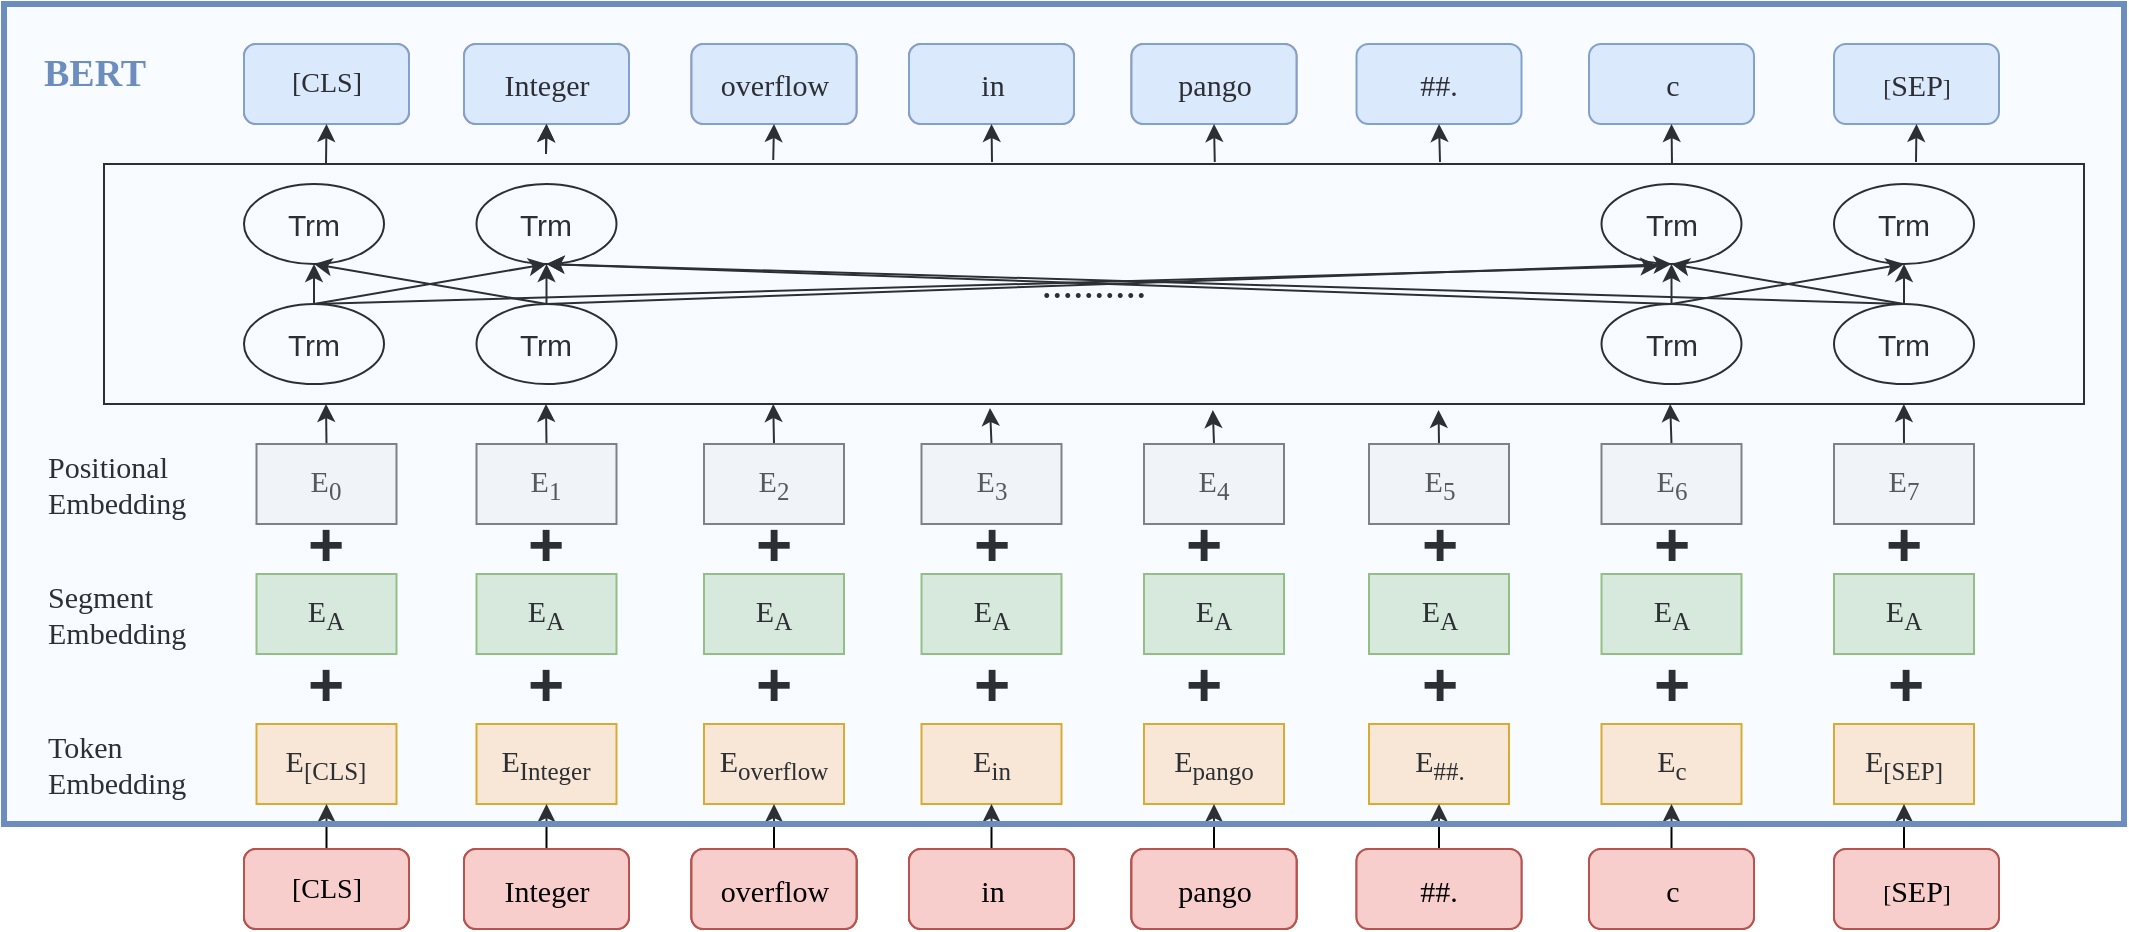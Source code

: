 <mxfile version="14.4.8" type="github"><diagram id="G2LSV3_IkCf2J7mjHsJS" name="Page-1"><mxGraphModel dx="1038" dy="587" grid="1" gridSize="10" guides="1" tooltips="1" connect="1" arrows="1" fold="1" page="1" pageScale="1" pageWidth="827" pageHeight="1169" math="0" shadow="0"><root><mxCell id="0"/><mxCell id="1" parent="0"/><mxCell id="vLd1YITAkGMZS5_IeI1K-62" value="&lt;font style=&quot;font-size: 21px&quot;&gt;..........&lt;/font&gt;" style="rounded=0;whiteSpace=wrap;html=1;fontFamily=Times New Roman;" parent="1" vertex="1"><mxGeometry x="330" y="340" width="990" height="120" as="geometry"/></mxCell><mxCell id="vLd1YITAkGMZS5_IeI1K-113" value="&lt;font style=&quot;font-size: 15px&quot; face=&quot;Times New Roman&quot;&gt;Integer&lt;/font&gt;" style="rounded=1;whiteSpace=wrap;html=1;fillColor=#f8cecc;strokeColor=#b85450;" parent="1" vertex="1"><mxGeometry x="510" y="682.5" width="82.5" height="40" as="geometry"/></mxCell><mxCell id="vLd1YITAkGMZS5_IeI1K-118" value="&lt;font style=&quot;font-size: 14px&quot; face=&quot;Times New Roman&quot;&gt;CLS&lt;/font&gt;" style="rounded=1;whiteSpace=wrap;html=1;fillColor=#f8cecc;strokeColor=#b85450;" parent="1" vertex="1"><mxGeometry x="400" y="682.5" width="82.5" height="40" as="geometry"/></mxCell><mxCell id="vLd1YITAkGMZS5_IeI1K-119" value="&lt;font style=&quot;font-size: 15px&quot; face=&quot;Times New Roman&quot;&gt;overflow&lt;/font&gt;" style="rounded=1;whiteSpace=wrap;html=1;fillColor=#f8cecc;strokeColor=#b85450;" parent="1" vertex="1"><mxGeometry x="623.75" y="682.5" width="82.5" height="40" as="geometry"/></mxCell><mxCell id="vLd1YITAkGMZS5_IeI1K-120" value="&lt;font style=&quot;font-size: 15px&quot; face=&quot;Times New Roman&quot;&gt;in&lt;/font&gt;" style="rounded=1;whiteSpace=wrap;html=1;fillColor=#f8cecc;strokeColor=#b85450;" parent="1" vertex="1"><mxGeometry x="732.5" y="682.5" width="82.5" height="40" as="geometry"/></mxCell><mxCell id="vLd1YITAkGMZS5_IeI1K-121" value="&lt;font style=&quot;font-size: 15px&quot; face=&quot;Times New Roman&quot;&gt;pango&lt;/font&gt;" style="rounded=1;whiteSpace=wrap;html=1;fillColor=#f8cecc;strokeColor=#b85450;" parent="1" vertex="1"><mxGeometry x="843.75" y="682.5" width="82.5" height="40" as="geometry"/></mxCell><mxCell id="vLd1YITAkGMZS5_IeI1K-123" value="&lt;font style=&quot;font-size: 15px&quot; face=&quot;Times New Roman&quot;&gt;##.&lt;/font&gt;" style="rounded=1;whiteSpace=wrap;html=1;fillColor=#f8cecc;strokeColor=#b85450;" parent="1" vertex="1"><mxGeometry x="956.25" y="682.5" width="82.5" height="40" as="geometry"/></mxCell><mxCell id="vLd1YITAkGMZS5_IeI1K-124" value="&lt;font style=&quot;font-size: 15px&quot; face=&quot;Times New Roman&quot;&gt;c&lt;/font&gt;" style="rounded=1;whiteSpace=wrap;html=1;fillColor=#f8cecc;strokeColor=#b85450;" parent="1" vertex="1"><mxGeometry x="1072.5" y="682.5" width="82.5" height="40" as="geometry"/></mxCell><mxCell id="vLd1YITAkGMZS5_IeI1K-127" value="&lt;font face=&quot;Times New Roman&quot;&gt;[&lt;font style=&quot;font-size: 15px&quot;&gt;SEP&lt;/font&gt;]&lt;/font&gt;" style="rounded=1;whiteSpace=wrap;html=1;fillColor=#f8cecc;strokeColor=#b85450;" parent="1" vertex="1"><mxGeometry x="1195" y="682.5" width="82.5" height="40" as="geometry"/></mxCell><mxCell id="vLd1YITAkGMZS5_IeI1K-128" value="&lt;font style=&quot;font-size: 15px&quot; face=&quot;Times New Roman&quot;&gt;E&lt;sub&gt;[CLS]&lt;/sub&gt;&lt;/font&gt;" style="rounded=0;whiteSpace=wrap;html=1;fillColor=#ffe6cc;strokeColor=#d79b00;" parent="1" vertex="1"><mxGeometry x="406.25" y="620" width="70" height="40" as="geometry"/></mxCell><mxCell id="vLd1YITAkGMZS5_IeI1K-129" value="&lt;font style=&quot;font-size: 15px&quot; face=&quot;Times New Roman&quot;&gt;E&lt;sub&gt;Integer&lt;/sub&gt;&lt;/font&gt;" style="rounded=0;whiteSpace=wrap;html=1;fillColor=#ffe6cc;strokeColor=#d79b00;" parent="1" vertex="1"><mxGeometry x="516.25" y="620" width="70" height="40" as="geometry"/></mxCell><mxCell id="vLd1YITAkGMZS5_IeI1K-130" value="&lt;font style=&quot;font-size: 15px&quot; face=&quot;Times New Roman&quot;&gt;E&lt;sub&gt;overflow&lt;/sub&gt;&lt;/font&gt;" style="rounded=0;whiteSpace=wrap;html=1;fillColor=#ffe6cc;strokeColor=#d79b00;" parent="1" vertex="1"><mxGeometry x="630" y="620" width="70" height="40" as="geometry"/></mxCell><mxCell id="vLd1YITAkGMZS5_IeI1K-131" value="&lt;font style=&quot;font-size: 15px&quot; face=&quot;Times New Roman&quot;&gt;E&lt;sub&gt;in&lt;/sub&gt;&lt;/font&gt;" style="rounded=0;whiteSpace=wrap;html=1;fillColor=#ffe6cc;strokeColor=#d79b00;" parent="1" vertex="1"><mxGeometry x="738.75" y="620" width="70" height="40" as="geometry"/></mxCell><mxCell id="vLd1YITAkGMZS5_IeI1K-132" value="&lt;font style=&quot;font-size: 15px&quot; face=&quot;Times New Roman&quot;&gt;E&lt;sub&gt;pango&lt;/sub&gt;&lt;/font&gt;" style="rounded=0;whiteSpace=wrap;html=1;fillColor=#ffe6cc;strokeColor=#d79b00;" parent="1" vertex="1"><mxGeometry x="850" y="620" width="70" height="40" as="geometry"/></mxCell><mxCell id="vLd1YITAkGMZS5_IeI1K-133" value="&lt;font style=&quot;font-size: 15px&quot; face=&quot;Times New Roman&quot;&gt;E&lt;sub&gt;##.&lt;/sub&gt;&lt;/font&gt;" style="rounded=0;whiteSpace=wrap;html=1;fillColor=#ffe6cc;strokeColor=#d79b00;" parent="1" vertex="1"><mxGeometry x="962.5" y="620" width="70" height="40" as="geometry"/></mxCell><mxCell id="vLd1YITAkGMZS5_IeI1K-134" value="&lt;font style=&quot;font-size: 15px&quot; face=&quot;Times New Roman&quot;&gt;E&lt;sub&gt;c&lt;/sub&gt;&lt;/font&gt;" style="rounded=0;whiteSpace=wrap;html=1;fillColor=#ffe6cc;strokeColor=#d79b00;" parent="1" vertex="1"><mxGeometry x="1078.75" y="620" width="70" height="40" as="geometry"/></mxCell><mxCell id="vLd1YITAkGMZS5_IeI1K-135" value="&lt;font style=&quot;font-size: 15px&quot; face=&quot;Times New Roman&quot;&gt;E&lt;sub&gt;[SEP]&lt;/sub&gt;&lt;/font&gt;" style="rounded=0;whiteSpace=wrap;html=1;fillColor=#ffe6cc;strokeColor=#d79b00;" parent="1" vertex="1"><mxGeometry x="1195" y="620" width="70" height="40" as="geometry"/></mxCell><mxCell id="vLd1YITAkGMZS5_IeI1K-141" value="&lt;div style=&quot;font-size: 15px&quot;&gt;&lt;font style=&quot;font-size: 15px&quot; face=&quot;Times New Roman&quot;&gt;Token &lt;br&gt;&lt;/font&gt;&lt;/div&gt;&lt;div style=&quot;font-size: 15px&quot;&gt;&lt;font style=&quot;font-size: 15px&quot; face=&quot;Times New Roman&quot;&gt;Embedding&lt;/font&gt;&lt;br&gt;&lt;/div&gt;" style="text;html=1;strokeColor=none;fillColor=none;align=left;verticalAlign=middle;whiteSpace=wrap;rounded=0;" parent="1" vertex="1"><mxGeometry x="300" y="630" width="40" height="20" as="geometry"/></mxCell><mxCell id="vLd1YITAkGMZS5_IeI1K-142" value="&lt;b style=&quot;font-size: 31px;&quot;&gt;&lt;font style=&quot;font-size: 31px;&quot;&gt;+&lt;/font&gt;&lt;/b&gt;" style="text;html=1;strokeColor=none;fillColor=none;align=center;verticalAlign=middle;whiteSpace=wrap;rounded=0;strokeWidth=3;fontSize=31;" parent="1" vertex="1"><mxGeometry x="421.25" y="590" width="40" height="20" as="geometry"/></mxCell><mxCell id="vLd1YITAkGMZS5_IeI1K-145" value="&lt;font style=&quot;font-size: 15px&quot; face=&quot;Times New Roman&quot;&gt;E&lt;sub&gt;A&lt;/sub&gt;&lt;/font&gt;" style="rounded=0;whiteSpace=wrap;html=1;fillColor=#d5e8d4;strokeColor=#82b366;" parent="1" vertex="1"><mxGeometry x="406.25" y="545" width="70" height="40" as="geometry"/></mxCell><mxCell id="vLd1YITAkGMZS5_IeI1K-146" value="&lt;font style=&quot;font-size: 15px&quot; face=&quot;Times New Roman&quot;&gt;E&lt;sub&gt;A&lt;/sub&gt;&lt;/font&gt;" style="rounded=0;whiteSpace=wrap;html=1;fillColor=#d5e8d4;strokeColor=#82b366;" parent="1" vertex="1"><mxGeometry x="516.25" y="545" width="70" height="40" as="geometry"/></mxCell><mxCell id="vLd1YITAkGMZS5_IeI1K-147" value="&lt;font style=&quot;font-size: 15px&quot; face=&quot;Times New Roman&quot;&gt;E&lt;sub&gt;A&lt;/sub&gt;&lt;/font&gt;" style="rounded=0;whiteSpace=wrap;html=1;fillColor=#d5e8d4;strokeColor=#82b366;" parent="1" vertex="1"><mxGeometry x="630" y="545" width="70" height="40" as="geometry"/></mxCell><mxCell id="vLd1YITAkGMZS5_IeI1K-148" value="&lt;font style=&quot;font-size: 15px&quot; face=&quot;Times New Roman&quot;&gt;E&lt;sub&gt;A&lt;/sub&gt;&lt;/font&gt;" style="rounded=0;whiteSpace=wrap;html=1;fillColor=#d5e8d4;strokeColor=#82b366;" parent="1" vertex="1"><mxGeometry x="738.75" y="545" width="70" height="40" as="geometry"/></mxCell><mxCell id="vLd1YITAkGMZS5_IeI1K-149" value="&lt;font style=&quot;font-size: 15px&quot; face=&quot;Times New Roman&quot;&gt;E&lt;sub&gt;A&lt;/sub&gt;&lt;/font&gt;" style="rounded=0;whiteSpace=wrap;html=1;fillColor=#d5e8d4;strokeColor=#82b366;" parent="1" vertex="1"><mxGeometry x="850" y="545" width="70" height="40" as="geometry"/></mxCell><mxCell id="vLd1YITAkGMZS5_IeI1K-150" value="&lt;font style=&quot;font-size: 15px&quot; face=&quot;Times New Roman&quot;&gt;E&lt;sub&gt;A&lt;/sub&gt;&lt;/font&gt;" style="rounded=0;whiteSpace=wrap;html=1;fillColor=#d5e8d4;strokeColor=#82b366;" parent="1" vertex="1"><mxGeometry x="962.5" y="545" width="70" height="40" as="geometry"/></mxCell><mxCell id="vLd1YITAkGMZS5_IeI1K-151" value="&lt;font style=&quot;font-size: 15px&quot; face=&quot;Times New Roman&quot;&gt;E&lt;sub&gt;A&lt;/sub&gt;&lt;/font&gt;" style="rounded=0;whiteSpace=wrap;html=1;fillColor=#d5e8d4;strokeColor=#82b366;" parent="1" vertex="1"><mxGeometry x="1078.75" y="545" width="70" height="40" as="geometry"/></mxCell><mxCell id="vLd1YITAkGMZS5_IeI1K-152" value="&lt;font style=&quot;font-size: 15px&quot; face=&quot;Times New Roman&quot;&gt;E&lt;sub&gt;A&lt;/sub&gt;&lt;/font&gt;" style="rounded=0;whiteSpace=wrap;html=1;fillColor=#d5e8d4;strokeColor=#82b366;" parent="1" vertex="1"><mxGeometry x="1195" y="545" width="70" height="40" as="geometry"/></mxCell><mxCell id="vLd1YITAkGMZS5_IeI1K-154" value="&lt;b style=&quot;font-size: 31px;&quot;&gt;&lt;font style=&quot;font-size: 31px;&quot;&gt;+&lt;/font&gt;&lt;/b&gt;" style="text;html=1;strokeColor=none;fillColor=none;align=center;verticalAlign=middle;whiteSpace=wrap;rounded=0;strokeWidth=3;fontSize=31;" parent="1" vertex="1"><mxGeometry x="531.25" y="590" width="40" height="20" as="geometry"/></mxCell><mxCell id="vLd1YITAkGMZS5_IeI1K-155" value="&lt;b style=&quot;font-size: 31px;&quot;&gt;&lt;font style=&quot;font-size: 31px;&quot;&gt;+&lt;/font&gt;&lt;/b&gt;" style="text;html=1;strokeColor=none;fillColor=none;align=center;verticalAlign=middle;whiteSpace=wrap;rounded=0;strokeWidth=3;fontSize=31;" parent="1" vertex="1"><mxGeometry x="645" y="590" width="40" height="20" as="geometry"/></mxCell><mxCell id="vLd1YITAkGMZS5_IeI1K-156" value="&lt;b style=&quot;font-size: 31px;&quot;&gt;&lt;font style=&quot;font-size: 31px;&quot;&gt;+&lt;/font&gt;&lt;/b&gt;" style="text;html=1;strokeColor=none;fillColor=none;align=center;verticalAlign=middle;whiteSpace=wrap;rounded=0;strokeWidth=3;fontSize=31;" parent="1" vertex="1"><mxGeometry x="753.75" y="590" width="40" height="20" as="geometry"/></mxCell><mxCell id="vLd1YITAkGMZS5_IeI1K-157" value="&lt;b style=&quot;font-size: 31px;&quot;&gt;&lt;font style=&quot;font-size: 31px;&quot;&gt;+&lt;/font&gt;&lt;/b&gt;" style="text;html=1;strokeColor=none;fillColor=none;align=center;verticalAlign=middle;whiteSpace=wrap;rounded=0;strokeWidth=3;fontSize=31;" parent="1" vertex="1"><mxGeometry x="860" y="590" width="40" height="20" as="geometry"/></mxCell><mxCell id="vLd1YITAkGMZS5_IeI1K-158" value="&lt;b style=&quot;font-size: 31px;&quot;&gt;&lt;font style=&quot;font-size: 31px;&quot;&gt;+&lt;/font&gt;&lt;/b&gt;" style="text;html=1;strokeColor=none;fillColor=none;align=center;verticalAlign=middle;whiteSpace=wrap;rounded=0;strokeWidth=3;fontSize=31;" parent="1" vertex="1"><mxGeometry x="977.5" y="590" width="40" height="20" as="geometry"/></mxCell><mxCell id="vLd1YITAkGMZS5_IeI1K-159" value="&lt;b style=&quot;font-size: 31px;&quot;&gt;&lt;font style=&quot;font-size: 31px;&quot;&gt;+&lt;/font&gt;&lt;/b&gt;" style="text;html=1;strokeColor=none;fillColor=none;align=center;verticalAlign=middle;whiteSpace=wrap;rounded=0;strokeWidth=3;fontSize=31;" parent="1" vertex="1"><mxGeometry x="1093.75" y="590" width="40" height="20" as="geometry"/></mxCell><mxCell id="vLd1YITAkGMZS5_IeI1K-160" value="&lt;b style=&quot;font-size: 31px;&quot;&gt;&lt;font style=&quot;font-size: 31px;&quot;&gt;+&lt;/font&gt;&lt;/b&gt;" style="text;html=1;strokeColor=none;fillColor=none;align=center;verticalAlign=middle;whiteSpace=wrap;rounded=0;strokeWidth=3;fontSize=31;" parent="1" vertex="1"><mxGeometry x="1211.25" y="590" width="40" height="20" as="geometry"/></mxCell><mxCell id="vLd1YITAkGMZS5_IeI1K-240" style="edgeStyle=none;rounded=0;orthogonalLoop=1;jettySize=auto;html=1;exitX=0.5;exitY=0;exitDx=0;exitDy=0;strokeWidth=1;fontSize=15;" parent="1" source="vLd1YITAkGMZS5_IeI1K-161" edge="1"><mxGeometry relative="1" as="geometry"><mxPoint x="441" y="460" as="targetPoint"/></mxGeometry></mxCell><mxCell id="vLd1YITAkGMZS5_IeI1K-161" value="&lt;font style=&quot;font-size: 15px&quot; face=&quot;Times New Roman&quot;&gt;E&lt;sub&gt;0&lt;/sub&gt;&lt;/font&gt;" style="rounded=0;whiteSpace=wrap;html=1;fillColor=#f5f5f5;strokeColor=#666666;fontColor=#333333;" parent="1" vertex="1"><mxGeometry x="406.25" y="480" width="70" height="40" as="geometry"/></mxCell><mxCell id="vLd1YITAkGMZS5_IeI1K-241" style="edgeStyle=none;rounded=0;orthogonalLoop=1;jettySize=auto;html=1;exitX=0.5;exitY=0;exitDx=0;exitDy=0;strokeWidth=1;fontSize=15;" parent="1" source="vLd1YITAkGMZS5_IeI1K-162" edge="1"><mxGeometry relative="1" as="geometry"><mxPoint x="551" y="460" as="targetPoint"/></mxGeometry></mxCell><mxCell id="vLd1YITAkGMZS5_IeI1K-162" value="&lt;font style=&quot;font-size: 15px&quot; face=&quot;Times New Roman&quot;&gt;E&lt;sub&gt;1&lt;/sub&gt;&lt;/font&gt;" style="rounded=0;whiteSpace=wrap;html=1;fillColor=#f5f5f5;strokeColor=#666666;fontColor=#333333;" parent="1" vertex="1"><mxGeometry x="516.25" y="480" width="70" height="40" as="geometry"/></mxCell><mxCell id="vLd1YITAkGMZS5_IeI1K-242" style="edgeStyle=none;rounded=0;orthogonalLoop=1;jettySize=auto;html=1;exitX=0.5;exitY=0;exitDx=0;exitDy=0;entryX=0.338;entryY=1;entryDx=0;entryDy=0;entryPerimeter=0;strokeWidth=1;fontSize=15;" parent="1" source="vLd1YITAkGMZS5_IeI1K-163" target="vLd1YITAkGMZS5_IeI1K-62" edge="1"><mxGeometry relative="1" as="geometry"/></mxCell><mxCell id="vLd1YITAkGMZS5_IeI1K-163" value="&lt;font style=&quot;font-size: 15px&quot; face=&quot;Times New Roman&quot;&gt;E&lt;sub&gt;2&lt;/sub&gt;&lt;/font&gt;" style="rounded=0;whiteSpace=wrap;html=1;fillColor=#f5f5f5;strokeColor=#666666;fontColor=#333333;" parent="1" vertex="1"><mxGeometry x="630" y="480" width="70" height="40" as="geometry"/></mxCell><mxCell id="vLd1YITAkGMZS5_IeI1K-243" style="edgeStyle=none;rounded=0;orthogonalLoop=1;jettySize=auto;html=1;exitX=0.5;exitY=0;exitDx=0;exitDy=0;strokeWidth=1;fontSize=15;" parent="1" source="vLd1YITAkGMZS5_IeI1K-164" edge="1"><mxGeometry relative="1" as="geometry"><mxPoint x="773" y="462" as="targetPoint"/></mxGeometry></mxCell><mxCell id="vLd1YITAkGMZS5_IeI1K-164" value="&lt;font style=&quot;font-size: 15px&quot; face=&quot;Times New Roman&quot;&gt;E&lt;sub&gt;3&lt;/sub&gt;&lt;/font&gt;" style="rounded=0;whiteSpace=wrap;html=1;fillColor=#f5f5f5;strokeColor=#666666;fontColor=#333333;" parent="1" vertex="1"><mxGeometry x="738.75" y="480" width="70" height="40" as="geometry"/></mxCell><mxCell id="vLd1YITAkGMZS5_IeI1K-244" style="edgeStyle=none;rounded=0;orthogonalLoop=1;jettySize=auto;html=1;exitX=0.5;exitY=0;exitDx=0;exitDy=0;entryX=0.56;entryY=1.025;entryDx=0;entryDy=0;entryPerimeter=0;strokeWidth=1;fontSize=15;" parent="1" source="vLd1YITAkGMZS5_IeI1K-165" target="vLd1YITAkGMZS5_IeI1K-62" edge="1"><mxGeometry relative="1" as="geometry"/></mxCell><mxCell id="vLd1YITAkGMZS5_IeI1K-165" value="&lt;font style=&quot;font-size: 15px&quot; face=&quot;Times New Roman&quot;&gt;E&lt;sub&gt;4&lt;/sub&gt;&lt;/font&gt;" style="rounded=0;whiteSpace=wrap;html=1;fillColor=#f5f5f5;strokeColor=#666666;fontColor=#333333;" parent="1" vertex="1"><mxGeometry x="850" y="480" width="70" height="40" as="geometry"/></mxCell><mxCell id="vLd1YITAkGMZS5_IeI1K-245" style="edgeStyle=none;rounded=0;orthogonalLoop=1;jettySize=auto;html=1;exitX=0.5;exitY=0;exitDx=0;exitDy=0;entryX=0.674;entryY=1.025;entryDx=0;entryDy=0;entryPerimeter=0;strokeWidth=1;fontSize=15;" parent="1" source="vLd1YITAkGMZS5_IeI1K-166" target="vLd1YITAkGMZS5_IeI1K-62" edge="1"><mxGeometry relative="1" as="geometry"/></mxCell><mxCell id="vLd1YITAkGMZS5_IeI1K-166" value="&lt;font style=&quot;font-size: 15px&quot; face=&quot;Times New Roman&quot;&gt;E&lt;sub&gt;5&lt;/sub&gt;&lt;/font&gt;" style="rounded=0;whiteSpace=wrap;html=1;fillColor=#f5f5f5;strokeColor=#666666;fontColor=#333333;" parent="1" vertex="1"><mxGeometry x="962.5" y="480" width="70" height="40" as="geometry"/></mxCell><mxCell id="vLd1YITAkGMZS5_IeI1K-246" style="edgeStyle=none;rounded=0;orthogonalLoop=1;jettySize=auto;html=1;exitX=0.5;exitY=0;exitDx=0;exitDy=0;entryX=0.791;entryY=1;entryDx=0;entryDy=0;entryPerimeter=0;strokeWidth=1;fontSize=15;" parent="1" source="vLd1YITAkGMZS5_IeI1K-167" target="vLd1YITAkGMZS5_IeI1K-62" edge="1"><mxGeometry relative="1" as="geometry"/></mxCell><mxCell id="vLd1YITAkGMZS5_IeI1K-167" value="&lt;font style=&quot;font-size: 15px&quot; face=&quot;Times New Roman&quot;&gt;E&lt;sub&gt;6&lt;/sub&gt;&lt;/font&gt;" style="rounded=0;whiteSpace=wrap;html=1;fillColor=#f5f5f5;strokeColor=#666666;fontColor=#333333;" parent="1" vertex="1"><mxGeometry x="1078.75" y="480" width="70" height="40" as="geometry"/></mxCell><mxCell id="vLd1YITAkGMZS5_IeI1K-247" style="edgeStyle=none;rounded=0;orthogonalLoop=1;jettySize=auto;html=1;exitX=0.5;exitY=0;exitDx=0;exitDy=0;entryX=0.909;entryY=1;entryDx=0;entryDy=0;entryPerimeter=0;strokeWidth=1;fontSize=15;" parent="1" source="vLd1YITAkGMZS5_IeI1K-168" target="vLd1YITAkGMZS5_IeI1K-62" edge="1"><mxGeometry relative="1" as="geometry"/></mxCell><mxCell id="vLd1YITAkGMZS5_IeI1K-168" value="&lt;font style=&quot;font-size: 15px&quot; face=&quot;Times New Roman&quot;&gt;E&lt;sub&gt;7&lt;/sub&gt;&lt;/font&gt;" style="rounded=0;whiteSpace=wrap;html=1;fillColor=#f5f5f5;strokeColor=#666666;fontColor=#333333;" parent="1" vertex="1"><mxGeometry x="1195" y="480" width="70" height="40" as="geometry"/></mxCell><mxCell id="vLd1YITAkGMZS5_IeI1K-169" value="&lt;b style=&quot;font-size: 31px;&quot;&gt;&lt;font style=&quot;font-size: 31px;&quot;&gt;+&lt;/font&gt;&lt;/b&gt;" style="text;html=1;strokeColor=none;fillColor=none;align=center;verticalAlign=middle;whiteSpace=wrap;rounded=0;strokeWidth=3;fontSize=31;" parent="1" vertex="1"><mxGeometry x="421.25" y="520" width="40" height="20" as="geometry"/></mxCell><mxCell id="vLd1YITAkGMZS5_IeI1K-170" value="&lt;b style=&quot;font-size: 31px;&quot;&gt;&lt;font style=&quot;font-size: 31px;&quot;&gt;+&lt;/font&gt;&lt;/b&gt;" style="text;html=1;strokeColor=none;fillColor=none;align=center;verticalAlign=middle;whiteSpace=wrap;rounded=0;strokeWidth=3;fontSize=31;" parent="1" vertex="1"><mxGeometry x="531.25" y="520" width="40" height="20" as="geometry"/></mxCell><mxCell id="vLd1YITAkGMZS5_IeI1K-171" value="&lt;b style=&quot;font-size: 31px;&quot;&gt;&lt;font style=&quot;font-size: 31px;&quot;&gt;+&lt;/font&gt;&lt;/b&gt;" style="text;html=1;strokeColor=none;fillColor=none;align=center;verticalAlign=middle;whiteSpace=wrap;rounded=0;strokeWidth=3;fontSize=31;" parent="1" vertex="1"><mxGeometry x="645" y="520" width="40" height="20" as="geometry"/></mxCell><mxCell id="vLd1YITAkGMZS5_IeI1K-172" value="&lt;b style=&quot;font-size: 31px;&quot;&gt;&lt;font style=&quot;font-size: 31px;&quot;&gt;+&lt;/font&gt;&lt;/b&gt;" style="text;html=1;strokeColor=none;fillColor=none;align=center;verticalAlign=middle;whiteSpace=wrap;rounded=0;strokeWidth=3;fontSize=31;" parent="1" vertex="1"><mxGeometry x="753.75" y="520" width="40" height="20" as="geometry"/></mxCell><mxCell id="vLd1YITAkGMZS5_IeI1K-173" value="&lt;b style=&quot;font-size: 31px;&quot;&gt;&lt;font style=&quot;font-size: 31px;&quot;&gt;+&lt;/font&gt;&lt;/b&gt;" style="text;html=1;strokeColor=none;fillColor=none;align=center;verticalAlign=middle;whiteSpace=wrap;rounded=0;strokeWidth=3;fontSize=31;" parent="1" vertex="1"><mxGeometry x="860" y="520" width="40" height="20" as="geometry"/></mxCell><mxCell id="vLd1YITAkGMZS5_IeI1K-174" value="&lt;b style=&quot;font-size: 31px;&quot;&gt;&lt;font style=&quot;font-size: 31px;&quot;&gt;+&lt;/font&gt;&lt;/b&gt;" style="text;html=1;strokeColor=none;fillColor=none;align=center;verticalAlign=middle;whiteSpace=wrap;rounded=0;strokeWidth=3;fontSize=31;" parent="1" vertex="1"><mxGeometry x="977.5" y="520" width="40" height="20" as="geometry"/></mxCell><mxCell id="vLd1YITAkGMZS5_IeI1K-175" value="&lt;b style=&quot;font-size: 31px;&quot;&gt;&lt;font style=&quot;font-size: 31px;&quot;&gt;+&lt;/font&gt;&lt;/b&gt;" style="text;html=1;strokeColor=none;fillColor=none;align=center;verticalAlign=middle;whiteSpace=wrap;rounded=0;strokeWidth=3;fontSize=31;" parent="1" vertex="1"><mxGeometry x="1093.75" y="520" width="40" height="20" as="geometry"/></mxCell><mxCell id="vLd1YITAkGMZS5_IeI1K-176" value="&lt;b style=&quot;font-size: 31px;&quot;&gt;&lt;font style=&quot;font-size: 31px;&quot;&gt;+&lt;/font&gt;&lt;/b&gt;" style="text;html=1;strokeColor=none;fillColor=none;align=center;verticalAlign=middle;whiteSpace=wrap;rounded=0;strokeWidth=3;fontSize=31;" parent="1" vertex="1"><mxGeometry x="1210" y="520" width="40" height="20" as="geometry"/></mxCell><mxCell id="vLd1YITAkGMZS5_IeI1K-177" value="&lt;div style=&quot;font-size: 15px&quot;&gt;&lt;font style=&quot;font-size: 15px&quot; face=&quot;Times New Roman&quot;&gt;Segment &lt;br&gt;&lt;/font&gt;&lt;/div&gt;&lt;div style=&quot;font-size: 15px&quot;&gt;&lt;font style=&quot;font-size: 15px&quot; face=&quot;Times New Roman&quot;&gt;Embedding&lt;/font&gt;&lt;br&gt;&lt;/div&gt;" style="text;html=1;strokeColor=none;fillColor=none;align=left;verticalAlign=middle;whiteSpace=wrap;rounded=0;" parent="1" vertex="1"><mxGeometry x="300" y="555" width="40" height="20" as="geometry"/></mxCell><mxCell id="vLd1YITAkGMZS5_IeI1K-178" value="&lt;div style=&quot;font-size: 15px&quot;&gt;&lt;font style=&quot;font-size: 15px&quot; face=&quot;Times New Roman&quot;&gt;Positional &lt;br&gt;&lt;/font&gt;&lt;/div&gt;&lt;div style=&quot;font-size: 15px&quot;&gt;&lt;font style=&quot;font-size: 15px&quot; face=&quot;Times New Roman&quot;&gt;Embedding&lt;/font&gt;&lt;br&gt;&lt;/div&gt;" style="text;html=1;strokeColor=none;fillColor=none;align=left;verticalAlign=middle;whiteSpace=wrap;rounded=0;" parent="1" vertex="1"><mxGeometry x="300" y="490" width="40" height="20" as="geometry"/></mxCell><mxCell id="vLd1YITAkGMZS5_IeI1K-179" value="Trm" style="ellipse;whiteSpace=wrap;strokeColor=#000000;strokeWidth=1;fillColor=none;fontSize=15;align=center;" parent="1" vertex="1"><mxGeometry x="400" y="350" width="70" height="40" as="geometry"/></mxCell><mxCell id="vLd1YITAkGMZS5_IeI1K-185" value="Trm" style="ellipse;whiteSpace=wrap;strokeColor=#000000;strokeWidth=1;fillColor=none;fontSize=15;align=center;" parent="1" vertex="1"><mxGeometry x="516.25" y="350" width="70" height="40" as="geometry"/></mxCell><mxCell id="vLd1YITAkGMZS5_IeI1K-193" style="edgeStyle=orthogonalEdgeStyle;rounded=0;orthogonalLoop=1;jettySize=auto;html=1;exitX=0.5;exitY=0;exitDx=0;exitDy=0;entryX=0.5;entryY=1;entryDx=0;entryDy=0;strokeWidth=1;fontSize=15;" parent="1" source="vLd1YITAkGMZS5_IeI1K-186" target="vLd1YITAkGMZS5_IeI1K-179" edge="1"><mxGeometry relative="1" as="geometry"/></mxCell><mxCell id="vLd1YITAkGMZS5_IeI1K-197" style="rounded=0;orthogonalLoop=1;jettySize=auto;html=1;exitX=0.5;exitY=0;exitDx=0;exitDy=0;entryX=0.5;entryY=1;entryDx=0;entryDy=0;strokeWidth=1;fontSize=15;" parent="1" source="vLd1YITAkGMZS5_IeI1K-186" target="vLd1YITAkGMZS5_IeI1K-185" edge="1"><mxGeometry relative="1" as="geometry"/></mxCell><mxCell id="vLd1YITAkGMZS5_IeI1K-199" style="edgeStyle=none;rounded=0;orthogonalLoop=1;jettySize=auto;html=1;exitX=0.5;exitY=0;exitDx=0;exitDy=0;entryX=0.407;entryY=1.025;entryDx=0;entryDy=0;strokeWidth=1;fontSize=15;entryPerimeter=0;" parent="1" source="vLd1YITAkGMZS5_IeI1K-186" target="vLd1YITAkGMZS5_IeI1K-188" edge="1"><mxGeometry relative="1" as="geometry"/></mxCell><mxCell id="vLd1YITAkGMZS5_IeI1K-186" value="Trm" style="ellipse;whiteSpace=wrap;strokeColor=#000000;strokeWidth=1;fillColor=none;fontSize=15;align=center;" parent="1" vertex="1"><mxGeometry x="400" y="410" width="70" height="40" as="geometry"/></mxCell><mxCell id="vLd1YITAkGMZS5_IeI1K-194" style="edgeStyle=orthogonalEdgeStyle;rounded=0;orthogonalLoop=1;jettySize=auto;html=1;exitX=0.5;exitY=0;exitDx=0;exitDy=0;entryX=0.5;entryY=1;entryDx=0;entryDy=0;strokeWidth=1;fontSize=15;" parent="1" source="vLd1YITAkGMZS5_IeI1K-187" target="vLd1YITAkGMZS5_IeI1K-185" edge="1"><mxGeometry relative="1" as="geometry"/></mxCell><mxCell id="vLd1YITAkGMZS5_IeI1K-198" style="edgeStyle=none;rounded=0;orthogonalLoop=1;jettySize=auto;html=1;exitX=0.5;exitY=0;exitDx=0;exitDy=0;entryX=0.5;entryY=1;entryDx=0;entryDy=0;strokeWidth=1;fontSize=15;" parent="1" source="vLd1YITAkGMZS5_IeI1K-187" target="vLd1YITAkGMZS5_IeI1K-179" edge="1"><mxGeometry relative="1" as="geometry"/></mxCell><mxCell id="vLd1YITAkGMZS5_IeI1K-200" style="edgeStyle=none;rounded=0;orthogonalLoop=1;jettySize=auto;html=1;exitX=0.5;exitY=0;exitDx=0;exitDy=0;entryX=0.5;entryY=1;entryDx=0;entryDy=0;strokeWidth=1;fontSize=15;" parent="1" source="vLd1YITAkGMZS5_IeI1K-187" target="vLd1YITAkGMZS5_IeI1K-188" edge="1"><mxGeometry relative="1" as="geometry"/></mxCell><mxCell id="vLd1YITAkGMZS5_IeI1K-187" value="Trm" style="ellipse;whiteSpace=wrap;strokeColor=#000000;strokeWidth=1;fillColor=none;fontSize=15;align=center;" parent="1" vertex="1"><mxGeometry x="516.25" y="410" width="70" height="40" as="geometry"/></mxCell><mxCell id="vLd1YITAkGMZS5_IeI1K-188" value="Trm" style="ellipse;whiteSpace=wrap;strokeColor=#000000;strokeWidth=1;fillColor=none;fontSize=15;align=center;" parent="1" vertex="1"><mxGeometry x="1078.75" y="350" width="70" height="40" as="geometry"/></mxCell><mxCell id="vLd1YITAkGMZS5_IeI1K-189" value="Trm" style="ellipse;whiteSpace=wrap;strokeColor=#000000;strokeWidth=1;fillColor=none;fontSize=15;align=center;" parent="1" vertex="1"><mxGeometry x="1195" y="350" width="70" height="40" as="geometry"/></mxCell><mxCell id="vLd1YITAkGMZS5_IeI1K-201" style="edgeStyle=none;rounded=0;orthogonalLoop=1;jettySize=auto;html=1;exitX=0.5;exitY=0;exitDx=0;exitDy=0;entryX=0.5;entryY=1;entryDx=0;entryDy=0;strokeWidth=1;fontSize=15;" parent="1" source="vLd1YITAkGMZS5_IeI1K-190" target="vLd1YITAkGMZS5_IeI1K-188" edge="1"><mxGeometry relative="1" as="geometry"/></mxCell><mxCell id="vLd1YITAkGMZS5_IeI1K-204" style="edgeStyle=none;rounded=0;orthogonalLoop=1;jettySize=auto;html=1;exitX=0.5;exitY=0;exitDx=0;exitDy=0;entryX=0.5;entryY=1;entryDx=0;entryDy=0;strokeWidth=1;fontSize=15;" parent="1" source="vLd1YITAkGMZS5_IeI1K-190" target="vLd1YITAkGMZS5_IeI1K-189" edge="1"><mxGeometry relative="1" as="geometry"/></mxCell><mxCell id="vLd1YITAkGMZS5_IeI1K-205" style="edgeStyle=none;rounded=0;orthogonalLoop=1;jettySize=auto;html=1;exitX=0.5;exitY=0;exitDx=0;exitDy=0;entryX=0.5;entryY=1;entryDx=0;entryDy=0;strokeWidth=1;fontSize=15;" parent="1" source="vLd1YITAkGMZS5_IeI1K-190" target="vLd1YITAkGMZS5_IeI1K-185" edge="1"><mxGeometry relative="1" as="geometry"/></mxCell><mxCell id="vLd1YITAkGMZS5_IeI1K-190" value="Trm" style="ellipse;whiteSpace=wrap;strokeColor=#000000;strokeWidth=1;fillColor=none;fontSize=15;align=center;" parent="1" vertex="1"><mxGeometry x="1078.75" y="410" width="70" height="40" as="geometry"/></mxCell><mxCell id="vLd1YITAkGMZS5_IeI1K-202" style="edgeStyle=none;rounded=0;orthogonalLoop=1;jettySize=auto;html=1;exitX=0.5;exitY=0;exitDx=0;exitDy=0;entryX=0.5;entryY=1;entryDx=0;entryDy=0;strokeWidth=1;fontSize=15;" parent="1" source="vLd1YITAkGMZS5_IeI1K-191" target="vLd1YITAkGMZS5_IeI1K-189" edge="1"><mxGeometry relative="1" as="geometry"/></mxCell><mxCell id="vLd1YITAkGMZS5_IeI1K-203" style="edgeStyle=none;rounded=0;orthogonalLoop=1;jettySize=auto;html=1;exitX=0.5;exitY=0;exitDx=0;exitDy=0;entryX=0.5;entryY=1;entryDx=0;entryDy=0;strokeWidth=1;fontSize=15;" parent="1" source="vLd1YITAkGMZS5_IeI1K-191" target="vLd1YITAkGMZS5_IeI1K-188" edge="1"><mxGeometry relative="1" as="geometry"/></mxCell><mxCell id="vLd1YITAkGMZS5_IeI1K-206" style="edgeStyle=none;rounded=0;orthogonalLoop=1;jettySize=auto;html=1;exitX=0.5;exitY=0;exitDx=0;exitDy=0;entryX=0.5;entryY=1;entryDx=0;entryDy=0;strokeWidth=1;fontSize=15;" parent="1" source="vLd1YITAkGMZS5_IeI1K-191" target="vLd1YITAkGMZS5_IeI1K-185" edge="1"><mxGeometry relative="1" as="geometry"/></mxCell><mxCell id="vLd1YITAkGMZS5_IeI1K-191" value="Trm" style="ellipse;whiteSpace=wrap;strokeColor=#000000;strokeWidth=1;fillColor=none;fontSize=15;align=center;" parent="1" vertex="1"><mxGeometry x="1195" y="410" width="70" height="40" as="geometry"/></mxCell><mxCell id="vLd1YITAkGMZS5_IeI1K-208" value="&lt;font style=&quot;font-size: 15px&quot; face=&quot;Times New Roman&quot;&gt;Integer&lt;/font&gt;" style="rounded=1;whiteSpace=wrap;html=1;fillColor=#f8cecc;strokeColor=#b85450;" parent="1" vertex="1"><mxGeometry x="510" y="682.5" width="82.5" height="40" as="geometry"/></mxCell><mxCell id="vLd1YITAkGMZS5_IeI1K-209" value="&lt;font style=&quot;font-size: 14px&quot; face=&quot;Times New Roman&quot;&gt;CLS&lt;/font&gt;" style="rounded=1;whiteSpace=wrap;html=1;fillColor=#f8cecc;strokeColor=#b85450;" parent="1" vertex="1"><mxGeometry x="400" y="682.5" width="82.5" height="40" as="geometry"/></mxCell><mxCell id="vLd1YITAkGMZS5_IeI1K-210" value="&lt;font style=&quot;font-size: 15px&quot; face=&quot;Times New Roman&quot;&gt;overflow&lt;/font&gt;" style="rounded=1;whiteSpace=wrap;html=1;fillColor=#f8cecc;strokeColor=#b85450;" parent="1" vertex="1"><mxGeometry x="623.75" y="682.5" width="82.5" height="40" as="geometry"/></mxCell><mxCell id="vLd1YITAkGMZS5_IeI1K-211" value="&lt;font style=&quot;font-size: 15px&quot; face=&quot;Times New Roman&quot;&gt;in&lt;/font&gt;" style="rounded=1;whiteSpace=wrap;html=1;fillColor=#f8cecc;strokeColor=#b85450;" parent="1" vertex="1"><mxGeometry x="732.5" y="682.5" width="82.5" height="40" as="geometry"/></mxCell><mxCell id="vLd1YITAkGMZS5_IeI1K-212" value="&lt;font style=&quot;font-size: 15px&quot; face=&quot;Times New Roman&quot;&gt;pango&lt;/font&gt;" style="rounded=1;whiteSpace=wrap;html=1;fillColor=#f8cecc;strokeColor=#b85450;" parent="1" vertex="1"><mxGeometry x="843.75" y="682.5" width="82.5" height="40" as="geometry"/></mxCell><mxCell id="kFksWZb1RiBfJ3n5jtEx-5" style="edgeStyle=orthogonalEdgeStyle;rounded=0;orthogonalLoop=1;jettySize=auto;html=1;exitX=0.5;exitY=0;exitDx=0;exitDy=0;entryX=0.5;entryY=1;entryDx=0;entryDy=0;" parent="1" source="vLd1YITAkGMZS5_IeI1K-213" target="vLd1YITAkGMZS5_IeI1K-129" edge="1"><mxGeometry relative="1" as="geometry"/></mxCell><mxCell id="vLd1YITAkGMZS5_IeI1K-213" value="&lt;font style=&quot;font-size: 15px&quot; face=&quot;Times New Roman&quot;&gt;Integer&lt;/font&gt;" style="rounded=1;whiteSpace=wrap;html=1;fillColor=#f8cecc;strokeColor=#b85450;" parent="1" vertex="1"><mxGeometry x="510" y="682.5" width="82.5" height="40" as="geometry"/></mxCell><mxCell id="kFksWZb1RiBfJ3n5jtEx-4" style="edgeStyle=orthogonalEdgeStyle;rounded=0;orthogonalLoop=1;jettySize=auto;html=1;exitX=0.5;exitY=0;exitDx=0;exitDy=0;entryX=0.5;entryY=1;entryDx=0;entryDy=0;" parent="1" source="vLd1YITAkGMZS5_IeI1K-214" target="vLd1YITAkGMZS5_IeI1K-128" edge="1"><mxGeometry relative="1" as="geometry"/></mxCell><mxCell id="vLd1YITAkGMZS5_IeI1K-214" value="&lt;font style=&quot;font-size: 14px&quot; face=&quot;Times New Roman&quot;&gt;[CLS]&lt;/font&gt;" style="rounded=1;whiteSpace=wrap;html=1;fillColor=#f8cecc;strokeColor=#b85450;" parent="1" vertex="1"><mxGeometry x="400" y="682.5" width="82.5" height="40" as="geometry"/></mxCell><mxCell id="vLd1YITAkGMZS5_IeI1K-215" value="&lt;font style=&quot;font-size: 15px&quot; face=&quot;Times New Roman&quot;&gt;overflow&lt;/font&gt;" style="rounded=1;whiteSpace=wrap;html=1;fillColor=#f8cecc;strokeColor=#b85450;" parent="1" vertex="1"><mxGeometry x="623.75" y="682.5" width="82.5" height="40" as="geometry"/></mxCell><mxCell id="vLd1YITAkGMZS5_IeI1K-216" value="&lt;font style=&quot;font-size: 15px&quot; face=&quot;Times New Roman&quot;&gt;in&lt;/font&gt;" style="rounded=1;whiteSpace=wrap;html=1;fillColor=#f8cecc;strokeColor=#b85450;" parent="1" vertex="1"><mxGeometry x="732.5" y="682.5" width="82.5" height="40" as="geometry"/></mxCell><mxCell id="vLd1YITAkGMZS5_IeI1K-217" value="&lt;font style=&quot;font-size: 15px&quot; face=&quot;Times New Roman&quot;&gt;pango&lt;/font&gt;" style="rounded=1;whiteSpace=wrap;html=1;fillColor=#f8cecc;strokeColor=#b85450;" parent="1" vertex="1"><mxGeometry x="843.75" y="682.5" width="82.5" height="40" as="geometry"/></mxCell><mxCell id="kFksWZb1RiBfJ3n5jtEx-9" style="edgeStyle=orthogonalEdgeStyle;rounded=0;orthogonalLoop=1;jettySize=auto;html=1;exitX=0.5;exitY=0;exitDx=0;exitDy=0;entryX=0.5;entryY=1;entryDx=0;entryDy=0;" parent="1" source="vLd1YITAkGMZS5_IeI1K-218" target="vLd1YITAkGMZS5_IeI1K-133" edge="1"><mxGeometry relative="1" as="geometry"/></mxCell><mxCell id="vLd1YITAkGMZS5_IeI1K-218" value="&lt;font style=&quot;font-size: 15px&quot; face=&quot;Times New Roman&quot;&gt;##.&lt;/font&gt;" style="rounded=1;whiteSpace=wrap;html=1;fillColor=#f8cecc;strokeColor=#b85450;" parent="1" vertex="1"><mxGeometry x="956.25" y="682.5" width="82.5" height="40" as="geometry"/></mxCell><mxCell id="kFksWZb1RiBfJ3n5jtEx-10" style="edgeStyle=orthogonalEdgeStyle;rounded=0;orthogonalLoop=1;jettySize=auto;html=1;exitX=0.5;exitY=0;exitDx=0;exitDy=0;entryX=0.5;entryY=1;entryDx=0;entryDy=0;" parent="1" source="vLd1YITAkGMZS5_IeI1K-219" target="vLd1YITAkGMZS5_IeI1K-134" edge="1"><mxGeometry relative="1" as="geometry"/></mxCell><mxCell id="vLd1YITAkGMZS5_IeI1K-219" value="&lt;font style=&quot;font-size: 15px&quot; face=&quot;Times New Roman&quot;&gt;c&lt;/font&gt;" style="rounded=1;whiteSpace=wrap;html=1;fillColor=#f8cecc;strokeColor=#b85450;" parent="1" vertex="1"><mxGeometry x="1072.5" y="682.5" width="82.5" height="40" as="geometry"/></mxCell><mxCell id="kFksWZb1RiBfJ3n5jtEx-11" style="edgeStyle=orthogonalEdgeStyle;rounded=0;orthogonalLoop=1;jettySize=auto;html=1;exitX=0.5;exitY=0;exitDx=0;exitDy=0;entryX=0.5;entryY=1;entryDx=0;entryDy=0;" parent="1" source="vLd1YITAkGMZS5_IeI1K-220" target="vLd1YITAkGMZS5_IeI1K-135" edge="1"><mxGeometry relative="1" as="geometry"/></mxCell><mxCell id="vLd1YITAkGMZS5_IeI1K-220" value="&lt;font face=&quot;Times New Roman&quot;&gt;[&lt;font style=&quot;font-size: 15px&quot;&gt;SEP&lt;/font&gt;]&lt;/font&gt;" style="rounded=1;whiteSpace=wrap;html=1;fillColor=#f8cecc;strokeColor=#b85450;" parent="1" vertex="1"><mxGeometry x="1195" y="682.5" width="82.5" height="40" as="geometry"/></mxCell><mxCell id="kFksWZb1RiBfJ3n5jtEx-6" style="edgeStyle=orthogonalEdgeStyle;rounded=0;orthogonalLoop=1;jettySize=auto;html=1;exitX=0.5;exitY=0;exitDx=0;exitDy=0;entryX=0.5;entryY=1;entryDx=0;entryDy=0;" parent="1" source="vLd1YITAkGMZS5_IeI1K-223" target="vLd1YITAkGMZS5_IeI1K-130" edge="1"><mxGeometry relative="1" as="geometry"/></mxCell><mxCell id="vLd1YITAkGMZS5_IeI1K-223" value="&lt;font style=&quot;font-size: 15px&quot; face=&quot;Times New Roman&quot;&gt;overflow&lt;/font&gt;" style="rounded=1;whiteSpace=wrap;html=1;fillColor=#f8cecc;strokeColor=#b85450;" parent="1" vertex="1"><mxGeometry x="623.75" y="682.5" width="82.5" height="40" as="geometry"/></mxCell><mxCell id="kFksWZb1RiBfJ3n5jtEx-7" style="edgeStyle=orthogonalEdgeStyle;rounded=0;orthogonalLoop=1;jettySize=auto;html=1;exitX=0.5;exitY=0;exitDx=0;exitDy=0;entryX=0.5;entryY=1;entryDx=0;entryDy=0;" parent="1" source="vLd1YITAkGMZS5_IeI1K-224" target="vLd1YITAkGMZS5_IeI1K-131" edge="1"><mxGeometry relative="1" as="geometry"/></mxCell><mxCell id="vLd1YITAkGMZS5_IeI1K-224" value="&lt;font style=&quot;font-size: 15px&quot; face=&quot;Times New Roman&quot;&gt;in&lt;/font&gt;" style="rounded=1;whiteSpace=wrap;html=1;fillColor=#f8cecc;strokeColor=#b85450;" parent="1" vertex="1"><mxGeometry x="732.5" y="682.5" width="82.5" height="40" as="geometry"/></mxCell><mxCell id="kFksWZb1RiBfJ3n5jtEx-8" style="edgeStyle=orthogonalEdgeStyle;rounded=0;orthogonalLoop=1;jettySize=auto;html=1;exitX=0.5;exitY=0;exitDx=0;exitDy=0;entryX=0.5;entryY=1;entryDx=0;entryDy=0;" parent="1" source="vLd1YITAkGMZS5_IeI1K-225" target="vLd1YITAkGMZS5_IeI1K-132" edge="1"><mxGeometry relative="1" as="geometry"/></mxCell><mxCell id="vLd1YITAkGMZS5_IeI1K-225" value="&lt;font style=&quot;font-size: 15px&quot; face=&quot;Times New Roman&quot;&gt;pango&lt;/font&gt;" style="rounded=1;whiteSpace=wrap;html=1;fillColor=#f8cecc;strokeColor=#b85450;" parent="1" vertex="1"><mxGeometry x="843.75" y="682.5" width="82.5" height="40" as="geometry"/></mxCell><mxCell id="vLd1YITAkGMZS5_IeI1K-226" value="&lt;font style=&quot;font-size: 15px&quot; face=&quot;Times New Roman&quot;&gt;Integer&lt;/font&gt;" style="rounded=1;whiteSpace=wrap;html=1;fillColor=#f8cecc;strokeColor=#b85450;" parent="1" vertex="1"><mxGeometry x="510" y="280" width="82.5" height="40" as="geometry"/></mxCell><mxCell id="vLd1YITAkGMZS5_IeI1K-227" value="&lt;font style=&quot;font-size: 14px&quot; face=&quot;Times New Roman&quot;&gt;CLS&lt;/font&gt;" style="rounded=1;whiteSpace=wrap;html=1;fillColor=#f8cecc;strokeColor=#b85450;" parent="1" vertex="1"><mxGeometry x="400" y="280" width="82.5" height="40" as="geometry"/></mxCell><mxCell id="vLd1YITAkGMZS5_IeI1K-228" value="&lt;font style=&quot;font-size: 15px&quot; face=&quot;Times New Roman&quot;&gt;overflow&lt;/font&gt;" style="rounded=1;whiteSpace=wrap;html=1;fillColor=#f8cecc;strokeColor=#b85450;" parent="1" vertex="1"><mxGeometry x="623.75" y="280" width="82.5" height="40" as="geometry"/></mxCell><mxCell id="vLd1YITAkGMZS5_IeI1K-229" value="&lt;font style=&quot;font-size: 15px&quot; face=&quot;Times New Roman&quot;&gt;in&lt;/font&gt;" style="rounded=1;whiteSpace=wrap;html=1;fillColor=#f8cecc;strokeColor=#b85450;" parent="1" vertex="1"><mxGeometry x="732.5" y="280" width="82.5" height="40" as="geometry"/></mxCell><mxCell id="vLd1YITAkGMZS5_IeI1K-230" value="&lt;font style=&quot;font-size: 15px&quot; face=&quot;Times New Roman&quot;&gt;pango&lt;/font&gt;" style="rounded=1;whiteSpace=wrap;html=1;fillColor=#f8cecc;strokeColor=#b85450;" parent="1" vertex="1"><mxGeometry x="843.75" y="280" width="82.5" height="40" as="geometry"/></mxCell><mxCell id="vLd1YITAkGMZS5_IeI1K-231" value="&lt;font style=&quot;font-size: 15px&quot; face=&quot;Times New Roman&quot;&gt;##.&lt;/font&gt;" style="rounded=1;whiteSpace=wrap;html=1;fillColor=#dae8fc;strokeColor=#6c8ebf;" parent="1" vertex="1"><mxGeometry x="956.25" y="280" width="82.5" height="40" as="geometry"/></mxCell><mxCell id="vLd1YITAkGMZS5_IeI1K-232" value="&lt;font style=&quot;font-size: 15px&quot; face=&quot;Times New Roman&quot;&gt;c&lt;/font&gt;" style="rounded=1;whiteSpace=wrap;html=1;fillColor=#dae8fc;strokeColor=#6c8ebf;" parent="1" vertex="1"><mxGeometry x="1072.5" y="280" width="82.5" height="40" as="geometry"/></mxCell><mxCell id="vLd1YITAkGMZS5_IeI1K-233" value="&lt;font face=&quot;Times New Roman&quot;&gt;[&lt;font style=&quot;font-size: 15px&quot;&gt;SEP&lt;/font&gt;]&lt;/font&gt;" style="rounded=1;whiteSpace=wrap;html=1;fillColor=#dae8fc;strokeColor=#6c8ebf;" parent="1" vertex="1"><mxGeometry x="1195" y="280" width="82.5" height="40" as="geometry"/></mxCell><mxCell id="vLd1YITAkGMZS5_IeI1K-234" value="&lt;font style=&quot;font-size: 15px&quot; face=&quot;Times New Roman&quot;&gt;Integer&lt;/font&gt;" style="rounded=1;whiteSpace=wrap;html=1;fillColor=#dae8fc;strokeColor=#6c8ebf;" parent="1" vertex="1"><mxGeometry x="510" y="280" width="82.5" height="40" as="geometry"/></mxCell><mxCell id="vLd1YITAkGMZS5_IeI1K-235" value="&lt;font style=&quot;font-size: 14px&quot; face=&quot;Times New Roman&quot;&gt;[CLS]&lt;/font&gt;" style="rounded=1;whiteSpace=wrap;html=1;fillColor=#dae8fc;strokeColor=#6c8ebf;" parent="1" vertex="1"><mxGeometry x="400" y="280" width="82.5" height="40" as="geometry"/></mxCell><mxCell id="vLd1YITAkGMZS5_IeI1K-236" value="&lt;font style=&quot;font-size: 15px&quot; face=&quot;Times New Roman&quot;&gt;overflow&lt;/font&gt;" style="rounded=1;whiteSpace=wrap;html=1;fillColor=#dae8fc;strokeColor=#6c8ebf;" parent="1" vertex="1"><mxGeometry x="623.75" y="280" width="82.5" height="40" as="geometry"/></mxCell><mxCell id="vLd1YITAkGMZS5_IeI1K-237" value="&lt;font style=&quot;font-size: 15px&quot; face=&quot;Times New Roman&quot;&gt;in&lt;/font&gt;" style="rounded=1;whiteSpace=wrap;html=1;fillColor=#dae8fc;strokeColor=#6c8ebf;" parent="1" vertex="1"><mxGeometry x="732.5" y="280" width="82.5" height="40" as="geometry"/></mxCell><mxCell id="vLd1YITAkGMZS5_IeI1K-238" value="&lt;font style=&quot;font-size: 15px&quot; face=&quot;Times New Roman&quot;&gt;pango&lt;/font&gt;" style="rounded=1;whiteSpace=wrap;html=1;fillColor=#dae8fc;strokeColor=#6c8ebf;" parent="1" vertex="1"><mxGeometry x="843.75" y="280" width="82.5" height="40" as="geometry"/></mxCell><mxCell id="vLd1YITAkGMZS5_IeI1K-239" value="" style="endArrow=classic;html=1;strokeWidth=1;fontSize=15;entryX=0.5;entryY=1;entryDx=0;entryDy=0;" parent="1" target="vLd1YITAkGMZS5_IeI1K-235" edge="1"><mxGeometry width="50" height="50" relative="1" as="geometry"><mxPoint x="441" y="340" as="sourcePoint"/><mxPoint x="470" y="310" as="targetPoint"/></mxGeometry></mxCell><mxCell id="vLd1YITAkGMZS5_IeI1K-248" value="" style="endArrow=classic;html=1;strokeWidth=1;fontSize=15;entryX=0.5;entryY=1;entryDx=0;entryDy=0;" parent="1" target="vLd1YITAkGMZS5_IeI1K-234" edge="1"><mxGeometry width="50" height="50" relative="1" as="geometry"><mxPoint x="551" y="335" as="sourcePoint"/><mxPoint x="580" y="310" as="targetPoint"/></mxGeometry></mxCell><mxCell id="vLd1YITAkGMZS5_IeI1K-249" value="" style="endArrow=classic;html=1;strokeWidth=1;fontSize=15;entryX=0.5;entryY=1;entryDx=0;entryDy=0;" parent="1" edge="1"><mxGeometry width="50" height="50" relative="1" as="geometry"><mxPoint x="551" y="335" as="sourcePoint"/><mxPoint x="551.25" y="320" as="targetPoint"/></mxGeometry></mxCell><mxCell id="vLd1YITAkGMZS5_IeI1K-250" value="" style="endArrow=classic;html=1;strokeWidth=1;fontSize=15;entryX=0.5;entryY=1;entryDx=0;entryDy=0;exitX=0.338;exitY=-0.017;exitDx=0;exitDy=0;exitPerimeter=0;" parent="1" source="vLd1YITAkGMZS5_IeI1K-62" target="vLd1YITAkGMZS5_IeI1K-236" edge="1"><mxGeometry width="50" height="50" relative="1" as="geometry"><mxPoint x="640" y="370" as="sourcePoint"/><mxPoint x="690" y="320" as="targetPoint"/></mxGeometry></mxCell><mxCell id="vLd1YITAkGMZS5_IeI1K-251" value="" style="endArrow=classic;html=1;strokeWidth=1;fontSize=15;entryX=0.5;entryY=1;entryDx=0;entryDy=0;" parent="1" target="vLd1YITAkGMZS5_IeI1K-237" edge="1"><mxGeometry width="50" height="50" relative="1" as="geometry"><mxPoint x="774" y="339" as="sourcePoint"/><mxPoint x="800" y="320" as="targetPoint"/></mxGeometry></mxCell><mxCell id="vLd1YITAkGMZS5_IeI1K-252" value="" style="endArrow=classic;html=1;strokeWidth=1;fontSize=15;entryX=0.5;entryY=1;entryDx=0;entryDy=0;exitX=0.561;exitY=-0.008;exitDx=0;exitDy=0;exitPerimeter=0;" parent="1" source="vLd1YITAkGMZS5_IeI1K-62" target="vLd1YITAkGMZS5_IeI1K-238" edge="1"><mxGeometry width="50" height="50" relative="1" as="geometry"><mxPoint x="860" y="370" as="sourcePoint"/><mxPoint x="910" y="320" as="targetPoint"/></mxGeometry></mxCell><mxCell id="vLd1YITAkGMZS5_IeI1K-253" value="" style="endArrow=classic;html=1;strokeWidth=1;fontSize=15;entryX=0.5;entryY=1;entryDx=0;entryDy=0;" parent="1" target="vLd1YITAkGMZS5_IeI1K-231" edge="1"><mxGeometry width="50" height="50" relative="1" as="geometry"><mxPoint x="998" y="339" as="sourcePoint"/><mxPoint x="1030" y="320" as="targetPoint"/></mxGeometry></mxCell><mxCell id="vLd1YITAkGMZS5_IeI1K-254" value="" style="endArrow=classic;html=1;strokeWidth=1;fontSize=15;entryX=0.5;entryY=1;entryDx=0;entryDy=0;" parent="1" target="vLd1YITAkGMZS5_IeI1K-232" edge="1"><mxGeometry width="50" height="50" relative="1" as="geometry"><mxPoint x="1114" y="340" as="sourcePoint"/><mxPoint x="1140" y="320" as="targetPoint"/></mxGeometry></mxCell><mxCell id="vLd1YITAkGMZS5_IeI1K-255" value="" style="endArrow=classic;html=1;strokeWidth=1;fontSize=15;entryX=0.5;entryY=1;entryDx=0;entryDy=0;" parent="1" target="vLd1YITAkGMZS5_IeI1K-233" edge="1"><mxGeometry width="50" height="50" relative="1" as="geometry"><mxPoint x="1236" y="339" as="sourcePoint"/><mxPoint x="1260" y="310" as="targetPoint"/></mxGeometry></mxCell><mxCell id="kFksWZb1RiBfJ3n5jtEx-2" value="" style="rounded=0;whiteSpace=wrap;html=1;strokeWidth=3;fillOpacity=20;fillColor=#dae8fc;strokeColor=#6c8ebf;" parent="1" vertex="1"><mxGeometry x="280" y="260" width="1060" height="410" as="geometry"/></mxCell><mxCell id="kFksWZb1RiBfJ3n5jtEx-36" value="&lt;font color=&quot;#6C8EBF&quot;&gt;&lt;b&gt;&lt;font style=&quot;font-size: 19px&quot;&gt;BERT&lt;/font&gt;&lt;/b&gt;&lt;/font&gt;" style="text;html=1;align=center;verticalAlign=middle;resizable=0;points=[];autosize=1;fontSize=15;fontFamily=Times New Roman;fontColor=#FF3D0D;" parent="1" vertex="1"><mxGeometry x="290" y="280" width="70" height="30" as="geometry"/></mxCell></root></mxGraphModel></diagram></mxfile>